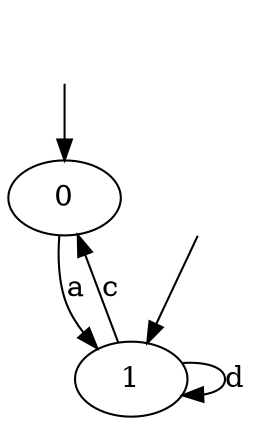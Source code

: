digraph system {
_0[label="", shape=none ];
_0->0;
_1[label="", shape=none ];
_1->1;
0->1 [label= "a"];
1->0 [label= "c"];
1->1 [label= "d"];
}
